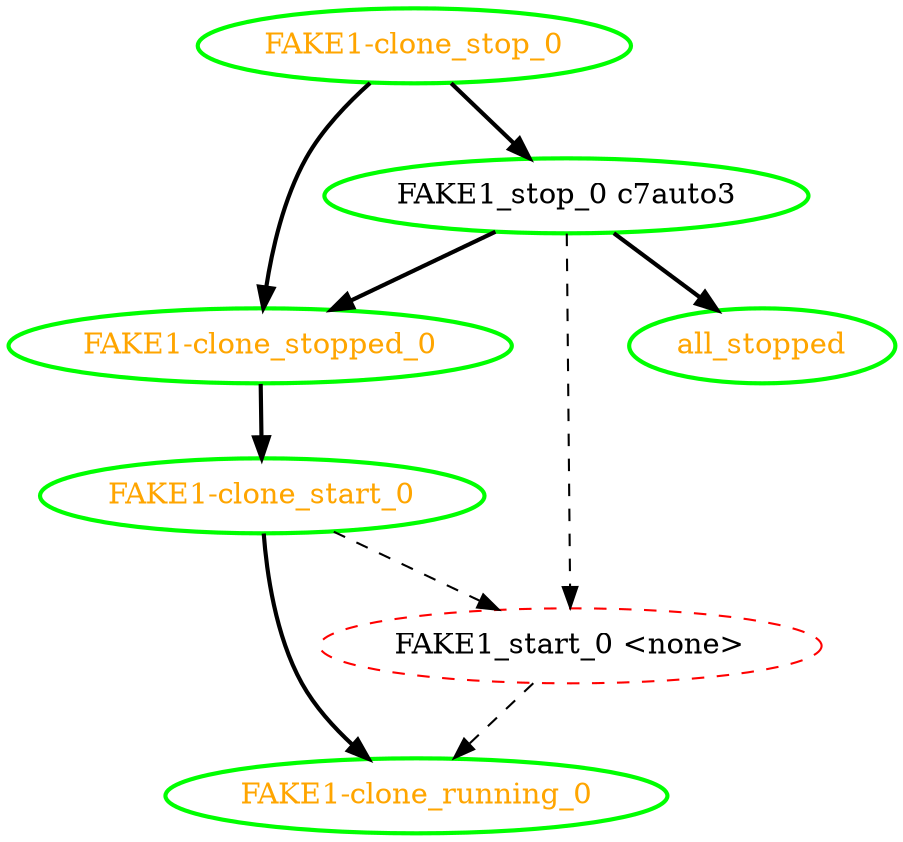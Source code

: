  digraph "g" {
"FAKE1-clone_running_0" [ style=bold color="green" fontcolor="orange"]
"FAKE1-clone_start_0" -> "FAKE1-clone_running_0" [ style = bold]
"FAKE1-clone_start_0" -> "FAKE1_start_0 <none>" [ style = dashed]
"FAKE1-clone_start_0" [ style=bold color="green" fontcolor="orange"]
"FAKE1-clone_stop_0" -> "FAKE1-clone_stopped_0" [ style = bold]
"FAKE1-clone_stop_0" -> "FAKE1_stop_0 c7auto3" [ style = bold]
"FAKE1-clone_stop_0" [ style=bold color="green" fontcolor="orange"]
"FAKE1-clone_stopped_0" -> "FAKE1-clone_start_0" [ style = bold]
"FAKE1-clone_stopped_0" [ style=bold color="green" fontcolor="orange"]
"FAKE1_start_0 <none>" -> "FAKE1-clone_running_0" [ style = dashed]
"FAKE1_start_0 <none>" [ style=dashed color="red" fontcolor="black"]
"FAKE1_stop_0 c7auto3" -> "FAKE1-clone_stopped_0" [ style = bold]
"FAKE1_stop_0 c7auto3" -> "FAKE1_start_0 <none>" [ style = dashed]
"FAKE1_stop_0 c7auto3" -> "all_stopped" [ style = bold]
"FAKE1_stop_0 c7auto3" [ style=bold color="green" fontcolor="black"]
"all_stopped" [ style=bold color="green" fontcolor="orange"]
}
